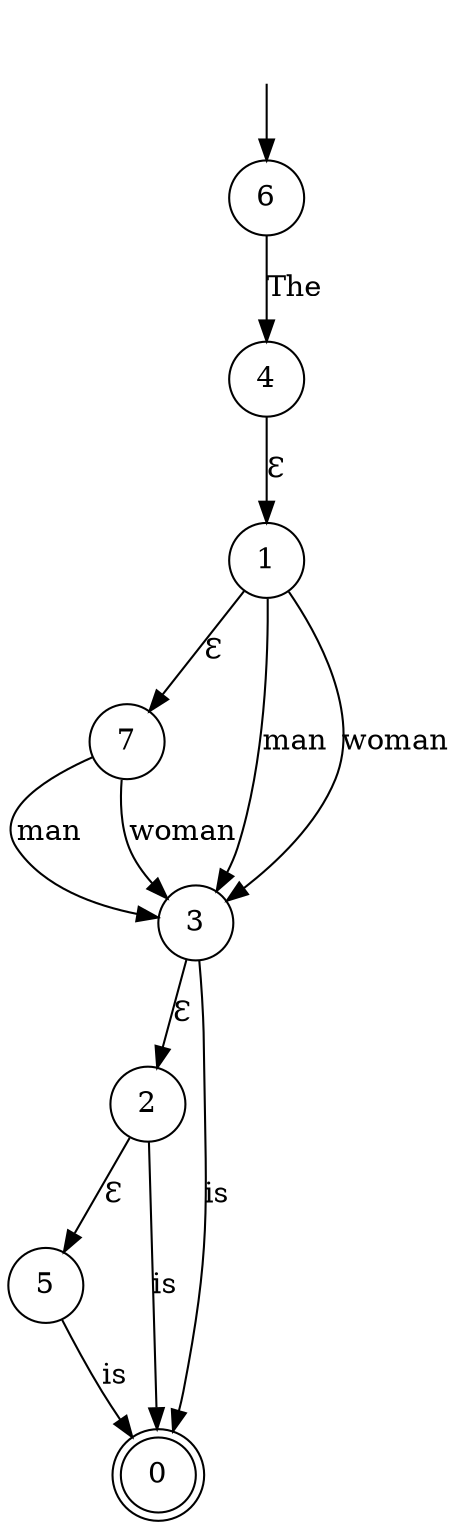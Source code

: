 digraph finite_state_machine {
	__start0 [label="" shape=none]
	5 [label=5 shape=circle]
	4 [label=4 shape=circle]
	1 [label=1 shape=circle]
	7 [label=7 shape=circle]
	2 [label=2 shape=circle]
	6 [label=6 shape=circle]
	0 [label=0 shape=doublecircle]
	3 [label=3 shape=circle]
	__start0 -> 6 [label=""]
	5 -> 0 [label=is]
	4 -> 1 [label="Ɛ"]
	1 -> 7 [label="Ɛ"]
	1 -> 3 [label=man]
	1 -> 3 [label=woman]
	7 -> 3 [label=man]
	7 -> 3 [label=woman]
	2 -> 5 [label="Ɛ"]
	2 -> 0 [label=is]
	6 -> 4 [label=The]
	3 -> 2 [label="Ɛ"]
	3 -> 0 [label=is]
}
